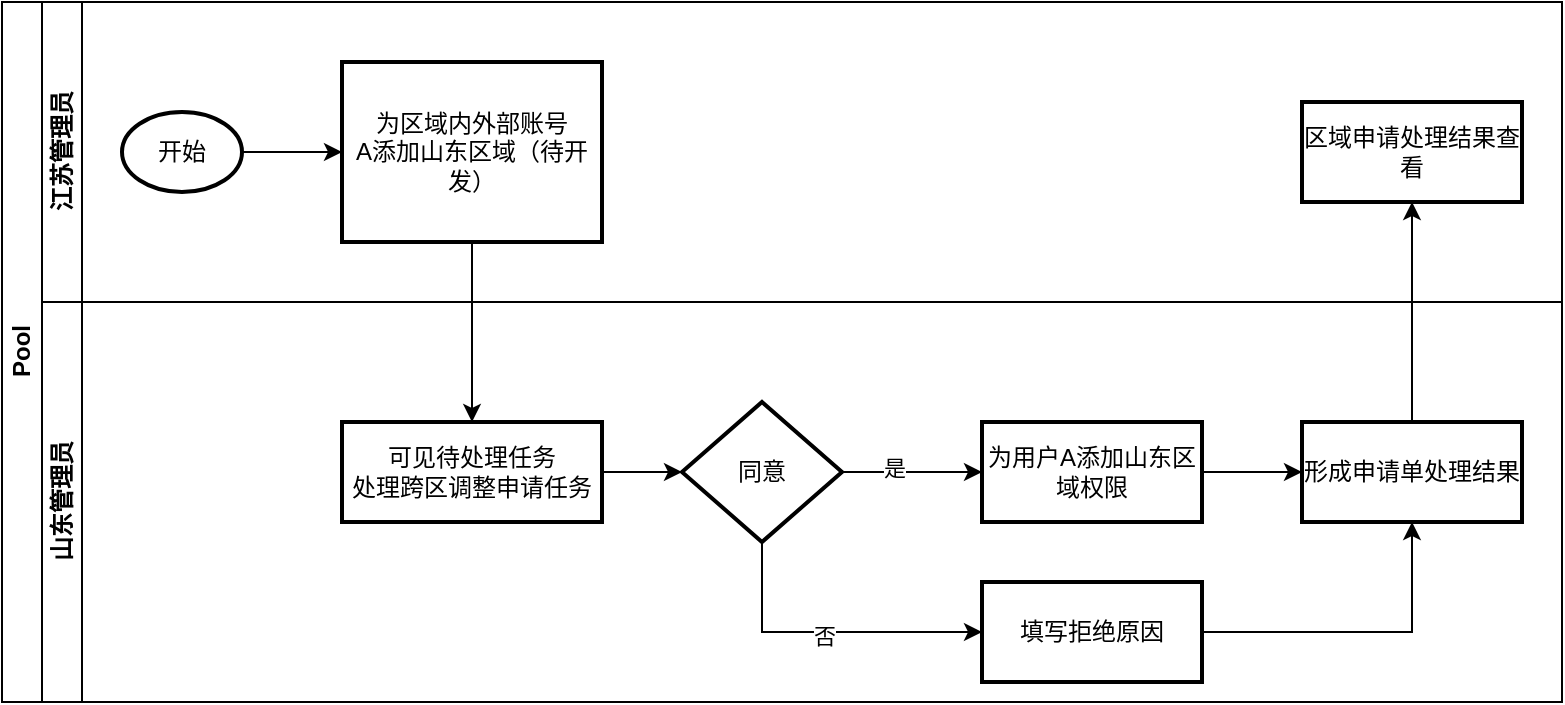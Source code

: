 <mxfile version="20.8.16" type="github">
  <diagram id="prtHgNgQTEPvFCAcTncT" name="Page-1">
    <mxGraphModel dx="1154" dy="521" grid="1" gridSize="10" guides="1" tooltips="1" connect="1" arrows="1" fold="1" page="1" pageScale="1" pageWidth="827" pageHeight="1169" math="0" shadow="0">
      <root>
        <mxCell id="0" />
        <mxCell id="1" parent="0" />
        <mxCell id="dNxyNK7c78bLwvsdeMH5-19" value="Pool" style="swimlane;html=1;childLayout=stackLayout;resizeParent=1;resizeParentMax=0;horizontal=0;startSize=20;horizontalStack=0;movable=0;resizable=0;rotatable=0;deletable=0;editable=0;connectable=0;" parent="1" vertex="1">
          <mxGeometry x="120" y="120" width="780" height="350" as="geometry" />
        </mxCell>
        <mxCell id="dNxyNK7c78bLwvsdeMH5-21" value="江苏管理员" style="swimlane;html=1;startSize=20;horizontal=0;" parent="dNxyNK7c78bLwvsdeMH5-19" vertex="1">
          <mxGeometry x="20" width="760" height="150" as="geometry" />
        </mxCell>
        <mxCell id="dnr6v99prlty-qJEZTvb-3" style="edgeStyle=orthogonalEdgeStyle;rounded=0;orthogonalLoop=1;jettySize=auto;html=1;entryX=0;entryY=0.5;entryDx=0;entryDy=0;exitX=1;exitY=0.5;exitDx=0;exitDy=0;exitPerimeter=0;" edge="1" parent="dNxyNK7c78bLwvsdeMH5-21" source="dnr6v99prlty-qJEZTvb-1" target="dnr6v99prlty-qJEZTvb-2">
          <mxGeometry relative="1" as="geometry">
            <mxPoint x="110" y="55" as="sourcePoint" />
          </mxGeometry>
        </mxCell>
        <mxCell id="dnr6v99prlty-qJEZTvb-1" value="开始" style="strokeWidth=2;html=1;shape=mxgraph.flowchart.start_1;whiteSpace=wrap;" vertex="1" parent="dNxyNK7c78bLwvsdeMH5-21">
          <mxGeometry x="40" y="55" width="60" height="40" as="geometry" />
        </mxCell>
        <mxCell id="dnr6v99prlty-qJEZTvb-2" value="为区域内外部账号&lt;br&gt;A添加山东区域（待开发）" style="whiteSpace=wrap;html=1;strokeWidth=2;" vertex="1" parent="dNxyNK7c78bLwvsdeMH5-21">
          <mxGeometry x="150" y="30" width="130" height="90" as="geometry" />
        </mxCell>
        <mxCell id="dnr6v99prlty-qJEZTvb-22" value="区域申请处理结果查看" style="whiteSpace=wrap;html=1;strokeWidth=2;" vertex="1" parent="dNxyNK7c78bLwvsdeMH5-21">
          <mxGeometry x="630" y="50" width="110" height="50" as="geometry" />
        </mxCell>
        <mxCell id="dNxyNK7c78bLwvsdeMH5-20" value="山东管理员" style="swimlane;html=1;startSize=20;horizontal=0;" parent="dNxyNK7c78bLwvsdeMH5-19" vertex="1">
          <mxGeometry x="20" y="150" width="760" height="200" as="geometry" />
        </mxCell>
        <mxCell id="dnr6v99prlty-qJEZTvb-7" style="edgeStyle=orthogonalEdgeStyle;rounded=0;orthogonalLoop=1;jettySize=auto;html=1;entryX=0;entryY=0.5;entryDx=0;entryDy=0;" edge="1" parent="dNxyNK7c78bLwvsdeMH5-20" source="dnr6v99prlty-qJEZTvb-5" target="dnr6v99prlty-qJEZTvb-6">
          <mxGeometry relative="1" as="geometry" />
        </mxCell>
        <mxCell id="dnr6v99prlty-qJEZTvb-5" value="可见待处理任务&lt;br&gt;处理跨区调整申请任务" style="whiteSpace=wrap;html=1;strokeWidth=2;" vertex="1" parent="dNxyNK7c78bLwvsdeMH5-20">
          <mxGeometry x="150" y="60" width="130" height="50" as="geometry" />
        </mxCell>
        <mxCell id="dnr6v99prlty-qJEZTvb-10" style="edgeStyle=orthogonalEdgeStyle;rounded=0;orthogonalLoop=1;jettySize=auto;html=1;entryX=0;entryY=0.5;entryDx=0;entryDy=0;" edge="1" parent="dNxyNK7c78bLwvsdeMH5-20" source="dnr6v99prlty-qJEZTvb-6" target="dnr6v99prlty-qJEZTvb-9">
          <mxGeometry relative="1" as="geometry" />
        </mxCell>
        <mxCell id="dnr6v99prlty-qJEZTvb-11" value="是" style="edgeLabel;html=1;align=center;verticalAlign=middle;resizable=0;points=[];" vertex="1" connectable="0" parent="dnr6v99prlty-qJEZTvb-10">
          <mxGeometry x="-0.277" y="2" relative="1" as="geometry">
            <mxPoint as="offset" />
          </mxGeometry>
        </mxCell>
        <mxCell id="dnr6v99prlty-qJEZTvb-14" style="edgeStyle=orthogonalEdgeStyle;rounded=0;orthogonalLoop=1;jettySize=auto;html=1;exitX=0.5;exitY=1;exitDx=0;exitDy=0;entryX=0;entryY=0.5;entryDx=0;entryDy=0;" edge="1" parent="dNxyNK7c78bLwvsdeMH5-20" source="dnr6v99prlty-qJEZTvb-6" target="dnr6v99prlty-qJEZTvb-13">
          <mxGeometry relative="1" as="geometry" />
        </mxCell>
        <mxCell id="dnr6v99prlty-qJEZTvb-15" value="否" style="edgeLabel;html=1;align=center;verticalAlign=middle;resizable=0;points=[];" vertex="1" connectable="0" parent="dnr6v99prlty-qJEZTvb-14">
          <mxGeometry x="-0.022" y="-2" relative="1" as="geometry">
            <mxPoint as="offset" />
          </mxGeometry>
        </mxCell>
        <mxCell id="dnr6v99prlty-qJEZTvb-6" value="同意" style="rhombus;whiteSpace=wrap;html=1;strokeWidth=2;" vertex="1" parent="dNxyNK7c78bLwvsdeMH5-20">
          <mxGeometry x="320" y="50" width="80" height="70" as="geometry" />
        </mxCell>
        <mxCell id="dnr6v99prlty-qJEZTvb-19" style="edgeStyle=orthogonalEdgeStyle;rounded=0;orthogonalLoop=1;jettySize=auto;html=1;entryX=0;entryY=0.5;entryDx=0;entryDy=0;" edge="1" parent="dNxyNK7c78bLwvsdeMH5-20" source="dnr6v99prlty-qJEZTvb-9" target="dnr6v99prlty-qJEZTvb-18">
          <mxGeometry relative="1" as="geometry" />
        </mxCell>
        <mxCell id="dnr6v99prlty-qJEZTvb-9" value="为用户A添加山东区域权限" style="whiteSpace=wrap;html=1;strokeWidth=2;" vertex="1" parent="dNxyNK7c78bLwvsdeMH5-20">
          <mxGeometry x="470" y="60" width="110" height="50" as="geometry" />
        </mxCell>
        <mxCell id="dnr6v99prlty-qJEZTvb-20" style="edgeStyle=orthogonalEdgeStyle;rounded=0;orthogonalLoop=1;jettySize=auto;html=1;entryX=0.5;entryY=1;entryDx=0;entryDy=0;" edge="1" parent="dNxyNK7c78bLwvsdeMH5-20" source="dnr6v99prlty-qJEZTvb-13" target="dnr6v99prlty-qJEZTvb-18">
          <mxGeometry relative="1" as="geometry" />
        </mxCell>
        <mxCell id="dnr6v99prlty-qJEZTvb-13" value="填写拒绝原因" style="whiteSpace=wrap;html=1;strokeWidth=2;" vertex="1" parent="dNxyNK7c78bLwvsdeMH5-20">
          <mxGeometry x="470" y="140" width="110" height="50" as="geometry" />
        </mxCell>
        <mxCell id="dnr6v99prlty-qJEZTvb-18" value="形成申请单处理结果" style="whiteSpace=wrap;html=1;strokeWidth=2;" vertex="1" parent="dNxyNK7c78bLwvsdeMH5-20">
          <mxGeometry x="630" y="60" width="110" height="50" as="geometry" />
        </mxCell>
        <mxCell id="dnr6v99prlty-qJEZTvb-17" style="edgeStyle=orthogonalEdgeStyle;rounded=0;orthogonalLoop=1;jettySize=auto;html=1;entryX=0.5;entryY=0;entryDx=0;entryDy=0;" edge="1" parent="dNxyNK7c78bLwvsdeMH5-19" source="dnr6v99prlty-qJEZTvb-2" target="dnr6v99prlty-qJEZTvb-5">
          <mxGeometry relative="1" as="geometry" />
        </mxCell>
        <mxCell id="dnr6v99prlty-qJEZTvb-21" style="edgeStyle=orthogonalEdgeStyle;rounded=0;orthogonalLoop=1;jettySize=auto;html=1;entryX=0.5;entryY=1;entryDx=0;entryDy=0;" edge="1" parent="dNxyNK7c78bLwvsdeMH5-19" source="dnr6v99prlty-qJEZTvb-18" target="dnr6v99prlty-qJEZTvb-22">
          <mxGeometry relative="1" as="geometry">
            <mxPoint x="705.0" y="110" as="targetPoint" />
            <Array as="points" />
          </mxGeometry>
        </mxCell>
      </root>
    </mxGraphModel>
  </diagram>
</mxfile>

